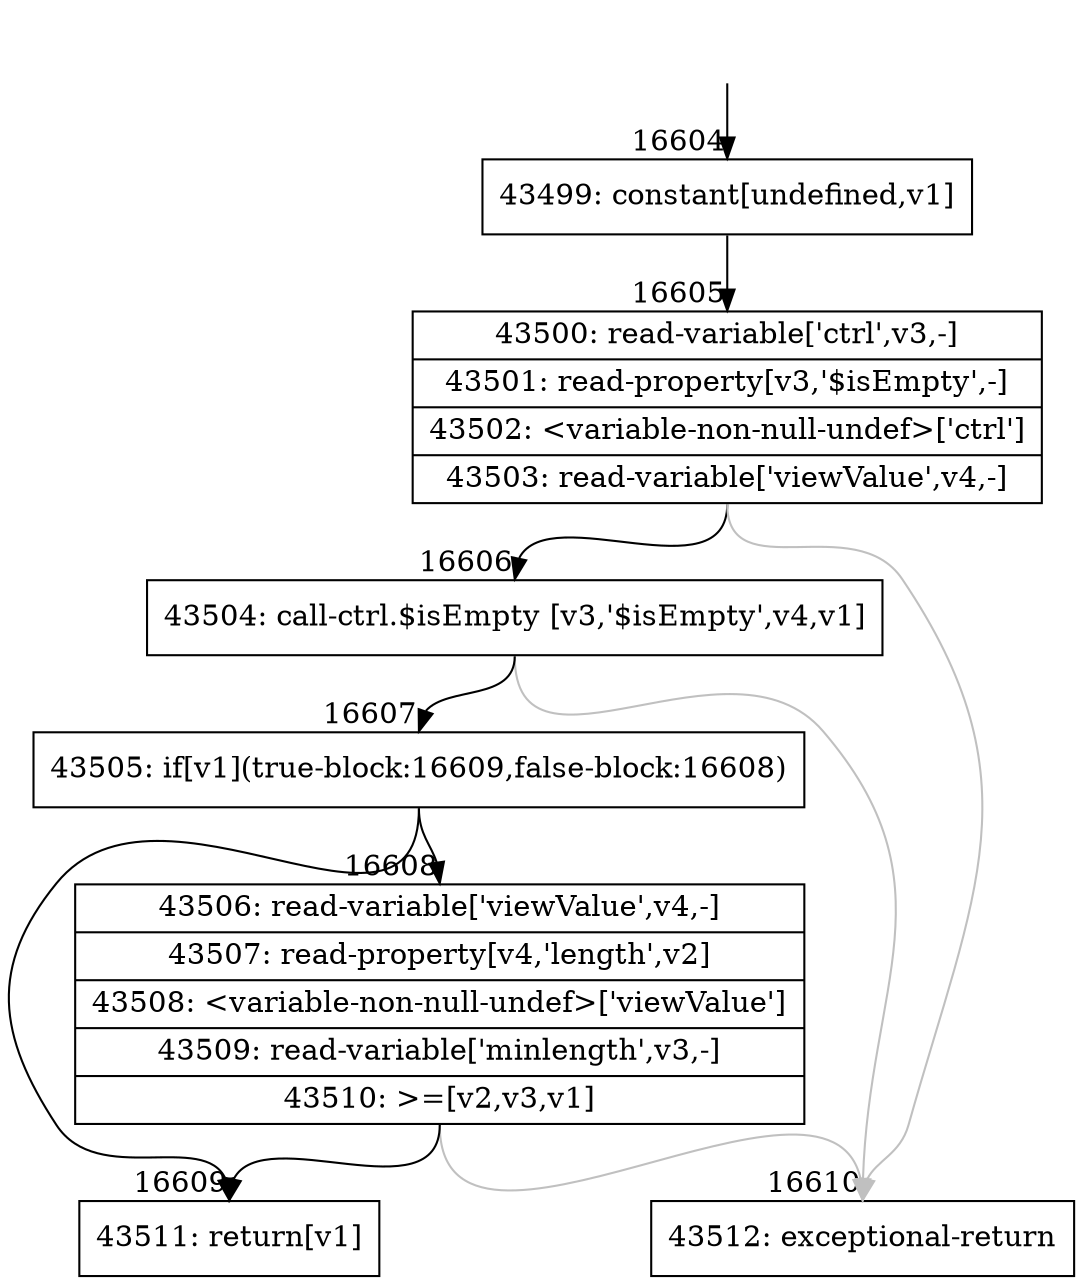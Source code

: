 digraph {
rankdir="TD"
BB_entry1348[shape=none,label=""];
BB_entry1348 -> BB16604 [tailport=s, headport=n, headlabel="    16604"]
BB16604 [shape=record label="{43499: constant[undefined,v1]}" ] 
BB16604 -> BB16605 [tailport=s, headport=n, headlabel="      16605"]
BB16605 [shape=record label="{43500: read-variable['ctrl',v3,-]|43501: read-property[v3,'$isEmpty',-]|43502: \<variable-non-null-undef\>['ctrl']|43503: read-variable['viewValue',v4,-]}" ] 
BB16605 -> BB16606 [tailport=s, headport=n, headlabel="      16606"]
BB16605 -> BB16610 [tailport=s, headport=n, color=gray, headlabel="      16610"]
BB16606 [shape=record label="{43504: call-ctrl.$isEmpty [v3,'$isEmpty',v4,v1]}" ] 
BB16606 -> BB16607 [tailport=s, headport=n, headlabel="      16607"]
BB16606 -> BB16610 [tailport=s, headport=n, color=gray]
BB16607 [shape=record label="{43505: if[v1](true-block:16609,false-block:16608)}" ] 
BB16607 -> BB16609 [tailport=s, headport=n, headlabel="      16609"]
BB16607 -> BB16608 [tailport=s, headport=n, headlabel="      16608"]
BB16608 [shape=record label="{43506: read-variable['viewValue',v4,-]|43507: read-property[v4,'length',v2]|43508: \<variable-non-null-undef\>['viewValue']|43509: read-variable['minlength',v3,-]|43510: \>=[v2,v3,v1]}" ] 
BB16608 -> BB16609 [tailport=s, headport=n]
BB16608 -> BB16610 [tailport=s, headport=n, color=gray]
BB16609 [shape=record label="{43511: return[v1]}" ] 
BB16610 [shape=record label="{43512: exceptional-return}" ] 
//#$~ 28342
}
